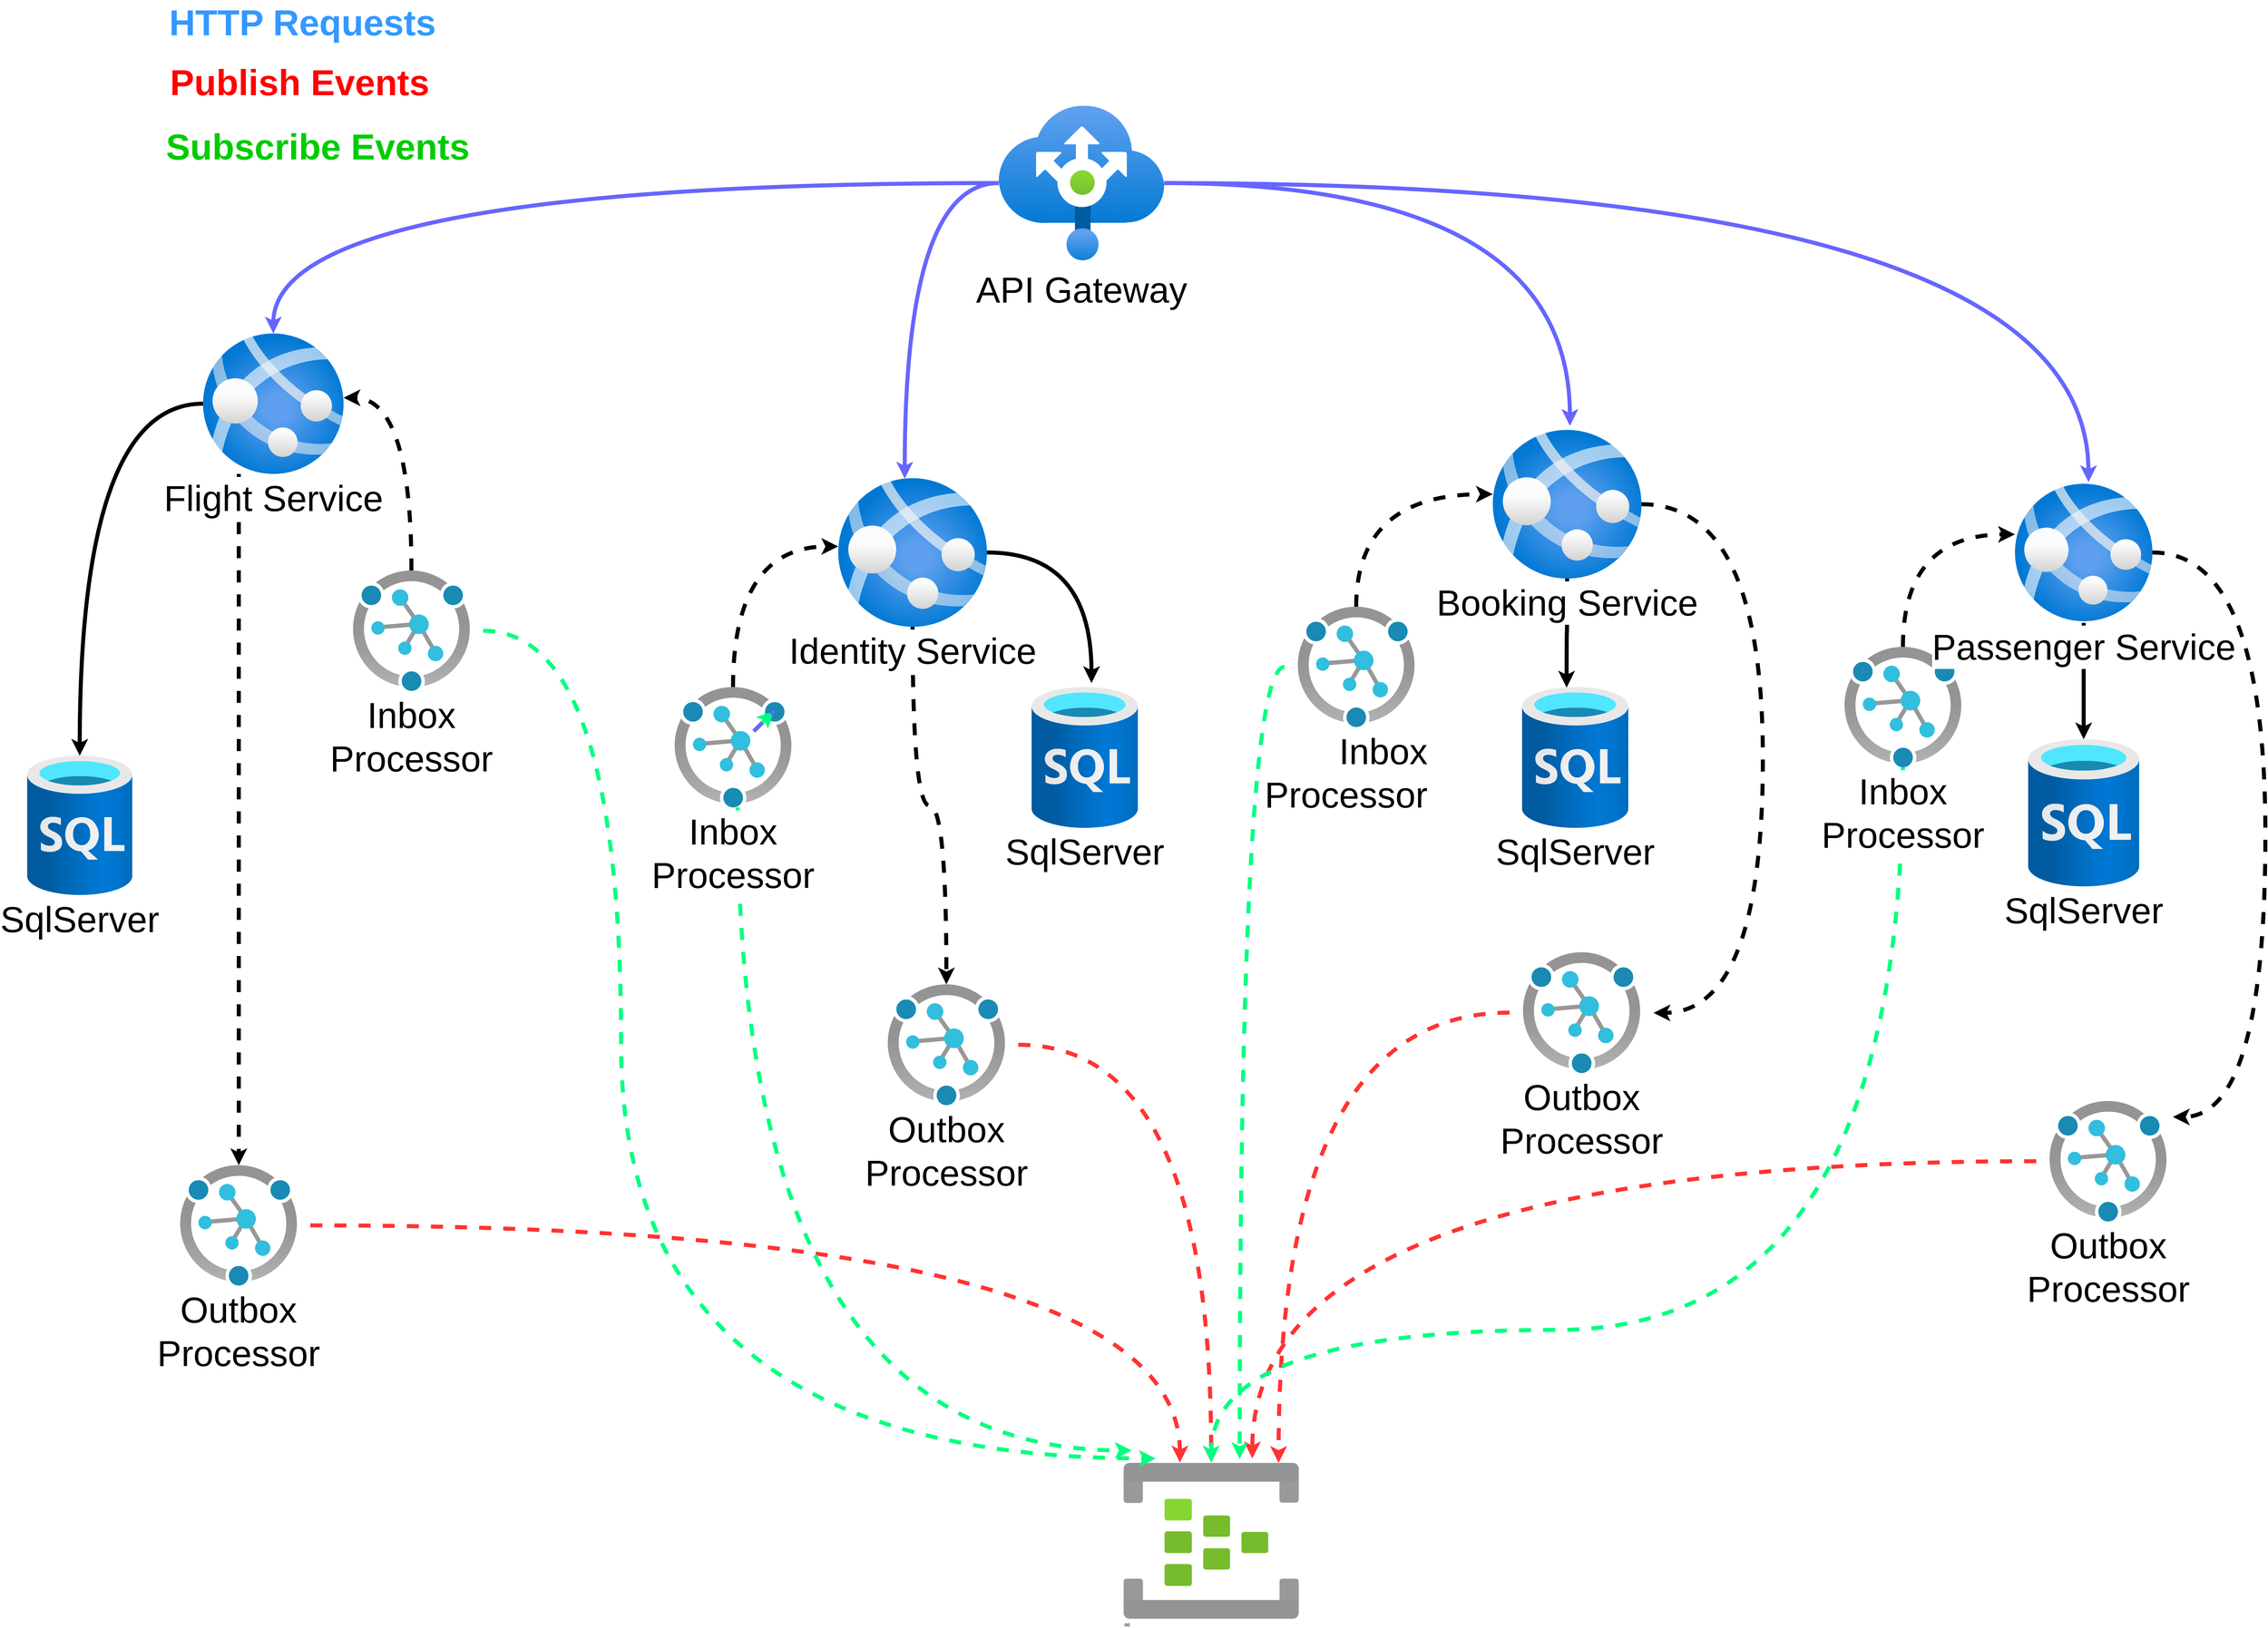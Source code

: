 <mxfile version="19.0.2" type="device"><diagram id="C5RBs43oDa-KdzZeNtuy" name="Page-1"><mxGraphModel dx="4409" dy="2026" grid="1" gridSize="10" guides="1" tooltips="1" connect="1" arrows="1" fold="1" page="1" pageScale="1" pageWidth="827" pageHeight="1169" math="0" shadow="0"><root><mxCell id="WIyWlLk6GJQsqaUBKTNV-0"/><mxCell id="WIyWlLk6GJQsqaUBKTNV-1" parent="WIyWlLk6GJQsqaUBKTNV-0"/><mxCell id="TQmHXad1sTQnpWY7I8XB-16" style="edgeStyle=orthogonalEdgeStyle;curved=1;rounded=0;sketch=0;orthogonalLoop=1;jettySize=auto;html=1;shadow=0;fontColor=#FF3333;endSize=10;strokeColor=#6666FF;strokeWidth=10;elbow=vertical;" parent="WIyWlLk6GJQsqaUBKTNV-1" source="xTOUjBybcAJwW80H2Uie-4" edge="1"><mxGeometry relative="1" as="geometry"><mxPoint x="1300" y="100" as="targetPoint"/></mxGeometry></mxCell><mxCell id="TQmHXad1sTQnpWY7I8XB-17" style="edgeStyle=orthogonalEdgeStyle;curved=1;rounded=0;sketch=0;orthogonalLoop=1;jettySize=auto;html=1;shadow=0;fontColor=#FF3333;endSize=10;strokeColor=#6666FF;strokeWidth=10;elbow=vertical;" parent="WIyWlLk6GJQsqaUBKTNV-1" source="xTOUjBybcAJwW80H2Uie-4" target="xTOUjBybcAJwW80H2Uie-69" edge="1"><mxGeometry relative="1" as="geometry"/></mxCell><mxCell id="TQmHXad1sTQnpWY7I8XB-18" style="edgeStyle=orthogonalEdgeStyle;curved=1;rounded=0;sketch=0;orthogonalLoop=1;jettySize=auto;html=1;entryX=0.447;entryY=0.003;entryDx=0;entryDy=0;entryPerimeter=0;shadow=0;fontColor=#FF3333;endSize=10;strokeColor=#6666FF;strokeWidth=10;elbow=vertical;" parent="WIyWlLk6GJQsqaUBKTNV-1" source="xTOUjBybcAJwW80H2Uie-4" target="xTOUjBybcAJwW80H2Uie-52" edge="1"><mxGeometry relative="1" as="geometry"/></mxCell><mxCell id="TQmHXad1sTQnpWY7I8XB-20" style="edgeStyle=orthogonalEdgeStyle;curved=1;rounded=0;sketch=0;orthogonalLoop=1;jettySize=auto;html=1;entryX=0.535;entryY=0;entryDx=0;entryDy=0;entryPerimeter=0;shadow=0;fontColor=#FF3333;endSize=10;strokeColor=#6666FF;strokeWidth=10;elbow=vertical;" parent="WIyWlLk6GJQsqaUBKTNV-1" source="xTOUjBybcAJwW80H2Uie-4" target="xTOUjBybcAJwW80H2Uie-15" edge="1"><mxGeometry relative="1" as="geometry"/></mxCell><mxCell id="xTOUjBybcAJwW80H2Uie-4" value="&lt;font style=&quot;font-size: 90px&quot;&gt;API Gateway&lt;/font&gt;" style="aspect=fixed;html=1;points=[];align=center;image;fontSize=25;image=img/lib/azure2/general/Biz_Talk.svg;fontFamily=Helvetica;fontColor=default;strokeColor=none;fillColor=#00BEF2;" parent="WIyWlLk6GJQsqaUBKTNV-1" vertex="1"><mxGeometry x="-120.65" y="-710" width="411.3" height="411.3" as="geometry"/></mxCell><mxCell id="xTOUjBybcAJwW80H2Uie-9" value="&lt;font style=&quot;font-size: 90px&quot;&gt;SqlServer&lt;/font&gt;" style="aspect=fixed;html=1;points=[];align=center;image;fontSize=50;image=img/lib/azure2/databases/SQL_Database.svg;fontFamily=Helvetica;fontColor=default;strokeColor=default;fillColor=default;" parent="WIyWlLk6GJQsqaUBKTNV-1" vertex="1"><mxGeometry x="2438.9" y="880.0" width="278.2" height="366.07" as="geometry"/></mxCell><mxCell id="xTOUjBybcAJwW80H2Uie-47" value="SqlServer" style="aspect=fixed;html=1;points=[];align=center;image;fontSize=90;image=img/lib/azure2/databases/SQL_Database.svg;fontFamily=Helvetica;fontColor=default;strokeColor=default;fillColor=default;" parent="WIyWlLk6GJQsqaUBKTNV-1" vertex="1"><mxGeometry x="-40" y="750" width="266.35" height="350.48" as="geometry"/></mxCell><mxCell id="xTOUjBybcAJwW80H2Uie-64" value="&lt;font style=&quot;font-size: 90px&quot;&gt;SqlServer&lt;/font&gt;" style="aspect=fixed;html=1;points=[];align=center;image;fontSize=18;image=img/lib/azure2/databases/SQL_Database.svg;fontFamily=Helvetica;fontColor=default;strokeColor=default;fillColor=default;fontStyle=0" parent="WIyWlLk6GJQsqaUBKTNV-1" vertex="1"><mxGeometry x="-2538.4" y="921.0" width="263.4" height="346.59" as="geometry"/></mxCell><mxCell id="TQmHXad1sTQnpWY7I8XB-6" style="edgeStyle=orthogonalEdgeStyle;curved=1;rounded=0;sketch=0;orthogonalLoop=1;jettySize=auto;html=1;shadow=0;fontColor=#FF3333;endSize=10;strokeColor=#FF3333;strokeWidth=10;elbow=vertical;dashed=1;" parent="WIyWlLk6GJQsqaUBKTNV-1" source="xTOUjBybcAJwW80H2Uie-72" target="TbKGnSeiGHl6b7y3ZnJX-20" edge="1"><mxGeometry relative="1" as="geometry"><Array as="points"><mxPoint x="330" y="2090"/></Array></mxGeometry></mxCell><mxCell id="xTOUjBybcAJwW80H2Uie-72" value="&lt;span style=&quot;font-size: 90px&quot;&gt;&lt;font style=&quot;font-size: 90px&quot;&gt;Outbox &lt;br&gt;Processor&lt;/font&gt;&lt;/span&gt;" style="aspect=fixed;html=1;points=[];align=center;image;fontSize=18;image=img/lib/azure2/iot/Device_Provisioning_Services.svg;fontFamily=Helvetica;fontColor=default;strokeColor=default;fillColor=default;fontStyle=0" parent="WIyWlLk6GJQsqaUBKTNV-1" vertex="1"><mxGeometry x="-2190" y="1940" width="356.75" height="299.65" as="geometry"/></mxCell><mxCell id="xTOUjBybcAJwW80H2Uie-113" value="&lt;font style=&quot;font-size: 90px;&quot; color=&quot;#ff0000&quot;&gt;Publish Events&lt;br style=&quot;font-size: 90px;&quot;&gt;&lt;/font&gt;" style="text;html=1;align=center;verticalAlign=middle;resizable=0;points=[];autosize=1;fontSize=90;fontStyle=1" parent="WIyWlLk6GJQsqaUBKTNV-1" vertex="1"><mxGeometry x="-2190" y="-810" width="660" height="110" as="geometry"/></mxCell><mxCell id="TQmHXad1sTQnpWY7I8XB-8" style="edgeStyle=orthogonalEdgeStyle;rounded=0;sketch=0;orthogonalLoop=1;jettySize=auto;html=1;shadow=0;fontColor=#FF3333;endSize=10;strokeColor=#FF3333;strokeWidth=10;curved=1;dashed=1;" parent="WIyWlLk6GJQsqaUBKTNV-1" source="xTOUjBybcAJwW80H2Uie-55" target="TbKGnSeiGHl6b7y3ZnJX-20" edge="1"><mxGeometry relative="1" as="geometry"/></mxCell><mxCell id="xTOUjBybcAJwW80H2Uie-55" value="&lt;span style=&quot;font-size: 90px&quot;&gt;&lt;font style=&quot;font-size: 90px&quot;&gt;Outbox &lt;br&gt;Processor&lt;/font&gt;&lt;/span&gt;" style="aspect=fixed;html=1;points=[];align=center;image;fontSize=50;image=img/lib/azure2/iot/Device_Provisioning_Services.svg;fontFamily=Helvetica;fontColor=default;strokeColor=default;fillColor=default;fontStyle=0" parent="WIyWlLk6GJQsqaUBKTNV-1" vertex="1"><mxGeometry x="-430" y="1490" width="358.1" height="300.79" as="geometry"/></mxCell><mxCell id="TQmHXad1sTQnpWY7I8XB-7" style="edgeStyle=orthogonalEdgeStyle;curved=1;rounded=0;sketch=0;orthogonalLoop=1;jettySize=auto;html=1;shadow=0;fontColor=#FF3333;endSize=10;strokeColor=#FF3333;strokeWidth=10;elbow=vertical;dashed=1;" parent="WIyWlLk6GJQsqaUBKTNV-1" source="xTOUjBybcAJwW80H2Uie-18" edge="1"><mxGeometry relative="1" as="geometry"><mxPoint x="510" y="2670" as="targetPoint"/></mxGeometry></mxCell><mxCell id="xTOUjBybcAJwW80H2Uie-18" value="&lt;span style=&quot;font-size: 90px&quot;&gt;&lt;font style=&quot;font-size: 90px&quot;&gt;Outbox &lt;br&gt;Processor&lt;/font&gt;&lt;/span&gt;" style="aspect=fixed;html=1;points=[];align=center;image;fontSize=50;image=img/lib/azure2/iot/Device_Provisioning_Services.svg;fontFamily=Helvetica;fontColor=default;strokeColor=default;fillColor=default;fontStyle=0" parent="WIyWlLk6GJQsqaUBKTNV-1" vertex="1"><mxGeometry x="2460" y="1780.2" width="357.16" height="300" as="geometry"/></mxCell><mxCell id="TbKGnSeiGHl6b7y3ZnJX-5" value="&lt;font style=&quot;font-size: 90px&quot;&gt;SqlServer&lt;/font&gt;" style="aspect=fixed;html=1;points=[];align=center;image;fontSize=50;image=img/lib/azure2/databases/SQL_Database.svg;fontFamily=Helvetica;fontColor=default;strokeColor=default;fillColor=default;" parent="WIyWlLk6GJQsqaUBKTNV-1" vertex="1"><mxGeometry x="1180" y="750" width="266.35" height="350.48" as="geometry"/></mxCell><mxCell id="TQmHXad1sTQnpWY7I8XB-5" style="rounded=0;orthogonalLoop=1;jettySize=auto;html=1;entryX=0.885;entryY=0.003;entryDx=0;entryDy=0;entryPerimeter=0;fontColor=#FF3333;elbow=vertical;shadow=0;sketch=0;strokeWidth=10;strokeColor=#FF3333;edgeStyle=orthogonalEdgeStyle;endSize=10;curved=1;dashed=1;" parent="WIyWlLk6GJQsqaUBKTNV-1" source="TbKGnSeiGHl6b7y3ZnJX-6" target="TbKGnSeiGHl6b7y3ZnJX-20" edge="1"><mxGeometry relative="1" as="geometry"/></mxCell><mxCell id="TbKGnSeiGHl6b7y3ZnJX-6" value="&lt;span style=&quot;font-size: 90px&quot;&gt;&lt;font style=&quot;font-size: 90px&quot;&gt;Outbox &lt;br&gt;Processor&lt;/font&gt;&lt;/span&gt;" style="aspect=fixed;html=1;points=[];align=center;image;fontSize=50;image=img/lib/azure2/iot/Device_Provisioning_Services.svg;fontFamily=Helvetica;fontColor=default;strokeColor=default;fillColor=default;fontStyle=0" parent="WIyWlLk6GJQsqaUBKTNV-1" vertex="1"><mxGeometry x="1150" y="1410" width="358.1" height="300.79" as="geometry"/></mxCell><mxCell id="TbKGnSeiGHl6b7y3ZnJX-20" value="dd" style="aspect=fixed;html=1;points=[];align=left;image;fontSize=12;image=img/lib/azure2/iot/Event_Hubs.svg;fontFamily=Helvetica;fontColor=default;strokeColor=default;fillColor=default;" parent="WIyWlLk6GJQsqaUBKTNV-1" vertex="1"><mxGeometry x="190" y="2680" width="435.5" height="390" as="geometry"/></mxCell><mxCell id="TbKGnSeiGHl6b7y3ZnJX-31" value="&lt;font style=&quot;font-size: 90px;&quot; color=&quot;#3399ff&quot;&gt;HTTP Requests&lt;br style=&quot;font-size: 90px;&quot;&gt;&lt;br style=&quot;font-size: 90px;&quot;&gt;&lt;/font&gt;" style="text;html=1;align=center;verticalAlign=middle;resizable=0;points=[];autosize=1;fontSize=90;fontColor=#00CC00;fontStyle=1" parent="WIyWlLk6GJQsqaUBKTNV-1" vertex="1"><mxGeometry x="-2193" y="-960" width="680" height="220" as="geometry"/></mxCell><mxCell id="TQmHXad1sTQnpWY7I8XB-11" style="edgeStyle=orthogonalEdgeStyle;curved=1;rounded=0;sketch=0;orthogonalLoop=1;jettySize=auto;html=1;shadow=0;fontColor=#FF3333;endSize=10;strokeColor=#00FF80;strokeWidth=10;elbow=vertical;dashed=1;" parent="WIyWlLk6GJQsqaUBKTNV-1" source="XuDySXs3yFqNSm0cURJB-0" edge="1"><mxGeometry relative="1" as="geometry"><mxPoint x="270" y="2670" as="targetPoint"/><Array as="points"><mxPoint x="-1060" y="610"/><mxPoint x="-1060" y="2670"/></Array></mxGeometry></mxCell><mxCell id="TQmHXad1sTQnpWY7I8XB-36" style="edgeStyle=orthogonalEdgeStyle;curved=1;rounded=0;sketch=0;orthogonalLoop=1;jettySize=auto;html=1;shadow=0;dashed=1;fontColor=#FF3333;endSize=10;strokeColor=#000000;strokeWidth=10;elbow=vertical;" parent="WIyWlLk6GJQsqaUBKTNV-1" source="XuDySXs3yFqNSm0cURJB-0" target="xTOUjBybcAJwW80H2Uie-69" edge="1"><mxGeometry relative="1" as="geometry"><Array as="points"><mxPoint x="-1581" y="30"/></Array></mxGeometry></mxCell><mxCell id="XuDySXs3yFqNSm0cURJB-0" value="&lt;span style=&quot;font-size: 90px;&quot;&gt;&lt;font style=&quot;font-size: 90px;&quot;&gt;Inbox &lt;br style=&quot;font-size: 90px;&quot;&gt;Processor&lt;/font&gt;&lt;/span&gt;" style="aspect=fixed;html=1;points=[];align=center;image;fontSize=90;image=img/lib/azure2/iot/Device_Provisioning_Services.svg;fontFamily=Helvetica;fontColor=default;strokeColor=default;fillColor=default;fontStyle=0" parent="WIyWlLk6GJQsqaUBKTNV-1" vertex="1"><mxGeometry x="-1760" y="460" width="356.75" height="299.65" as="geometry"/></mxCell><mxCell id="TQmHXad1sTQnpWY7I8XB-13" style="edgeStyle=orthogonalEdgeStyle;curved=1;rounded=0;sketch=0;orthogonalLoop=1;jettySize=auto;html=1;entryX=0.663;entryY=-0.022;entryDx=0;entryDy=0;entryPerimeter=0;shadow=0;fontColor=#FF3333;endSize=10;strokeColor=#00FF80;strokeWidth=10;elbow=vertical;dashed=1;" parent="WIyWlLk6GJQsqaUBKTNV-1" source="XuDySXs3yFqNSm0cURJB-1" target="TbKGnSeiGHl6b7y3ZnJX-20" edge="1"><mxGeometry relative="1" as="geometry"><mxPoint x="1030" y="880" as="sourcePoint"/><Array as="points"><mxPoint x="479" y="700"/></Array></mxGeometry></mxCell><mxCell id="TQmHXad1sTQnpWY7I8XB-34" style="edgeStyle=orthogonalEdgeStyle;curved=1;rounded=0;sketch=0;orthogonalLoop=1;jettySize=auto;html=1;shadow=0;fontColor=#FF3333;endSize=10;strokeColor=#000000;strokeWidth=10;elbow=vertical;dashed=1;" parent="WIyWlLk6GJQsqaUBKTNV-1" source="XuDySXs3yFqNSm0cURJB-1" target="TbKGnSeiGHl6b7y3ZnJX-4" edge="1"><mxGeometry relative="1" as="geometry"><Array as="points"><mxPoint x="769" y="270"/></Array></mxGeometry></mxCell><mxCell id="XuDySXs3yFqNSm0cURJB-1" value="&lt;span style=&quot;font-size: 90px;&quot;&gt;&lt;font style=&quot;font-size: 90px;&quot;&gt;Inbox &lt;br style=&quot;font-size: 90px;&quot;&gt;Processor&lt;/font&gt;&lt;/span&gt;" style="aspect=fixed;html=1;points=[];align=right;image;fontSize=90;image=img/lib/azure2/iot/Device_Provisioning_Services.svg;fontFamily=Helvetica;fontColor=default;strokeColor=default;fillColor=default;fontStyle=0" parent="WIyWlLk6GJQsqaUBKTNV-1" vertex="1"><mxGeometry x="590.0" y="550" width="356.75" height="299.65" as="geometry"/></mxCell><mxCell id="TQmHXad1sTQnpWY7I8XB-12" style="edgeStyle=orthogonalEdgeStyle;curved=1;rounded=0;sketch=0;orthogonalLoop=1;jettySize=auto;html=1;shadow=0;fontColor=#FF3333;endSize=10;strokeColor=#00FF80;strokeWidth=10;elbow=vertical;dashed=1;" parent="WIyWlLk6GJQsqaUBKTNV-1" source="XuDySXs3yFqNSm0cURJB-2" target="TbKGnSeiGHl6b7y3ZnJX-20" edge="1"><mxGeometry relative="1" as="geometry"><Array as="points"><mxPoint x="2129" y="2350"/><mxPoint x="408" y="2350"/></Array></mxGeometry></mxCell><mxCell id="TQmHXad1sTQnpWY7I8XB-37" style="edgeStyle=orthogonalEdgeStyle;curved=1;rounded=0;sketch=0;orthogonalLoop=1;jettySize=auto;html=1;shadow=0;dashed=1;fontColor=#FF3333;endSize=10;strokeColor=#000000;strokeWidth=10;elbow=vertical;" parent="WIyWlLk6GJQsqaUBKTNV-1" source="XuDySXs3yFqNSm0cURJB-2" target="xTOUjBybcAJwW80H2Uie-15" edge="1"><mxGeometry relative="1" as="geometry"><Array as="points"><mxPoint x="2129" y="370"/></Array></mxGeometry></mxCell><mxCell id="XuDySXs3yFqNSm0cURJB-2" value="&lt;span style=&quot;font-size: 90px;&quot;&gt;&lt;font style=&quot;font-size: 90px;&quot;&gt;Inbox &lt;br style=&quot;font-size: 90px;&quot;&gt;Processor&lt;/font&gt;&lt;/span&gt;" style="aspect=fixed;html=1;points=[];align=center;image;fontSize=90;image=img/lib/azure2/iot/Device_Provisioning_Services.svg;fontFamily=Helvetica;fontColor=default;strokeColor=default;fillColor=default;fontStyle=0" parent="WIyWlLk6GJQsqaUBKTNV-1" vertex="1"><mxGeometry x="1950" y="650" width="356.75" height="299.65" as="geometry"/></mxCell><mxCell id="TQmHXad1sTQnpWY7I8XB-14" style="edgeStyle=orthogonalEdgeStyle;curved=1;rounded=0;sketch=0;orthogonalLoop=1;jettySize=auto;html=1;shadow=0;fontColor=#FF3333;endSize=10;strokeColor=#00FF80;strokeWidth=10;elbow=vertical;dashed=1;" parent="WIyWlLk6GJQsqaUBKTNV-1" source="XuDySXs3yFqNSm0cURJB-3" edge="1"><mxGeometry relative="1" as="geometry"><mxPoint x="210" y="2650" as="targetPoint"/><Array as="points"><mxPoint x="-770" y="2650"/></Array></mxGeometry></mxCell><mxCell id="TQmHXad1sTQnpWY7I8XB-35" style="edgeStyle=orthogonalEdgeStyle;curved=1;rounded=0;sketch=0;orthogonalLoop=1;jettySize=auto;html=1;shadow=0;dashed=1;fontColor=#FF3333;endSize=10;strokeColor=#000000;strokeWidth=10;elbow=vertical;" parent="WIyWlLk6GJQsqaUBKTNV-1" source="XuDySXs3yFqNSm0cURJB-3" target="xTOUjBybcAJwW80H2Uie-52" edge="1"><mxGeometry relative="1" as="geometry"><Array as="points"><mxPoint x="-781" y="400"/></Array></mxGeometry></mxCell><mxCell id="XuDySXs3yFqNSm0cURJB-3" value="&lt;span style=&quot;font-size: 90px;&quot;&gt;&lt;font style=&quot;font-size: 90px;&quot;&gt;Inbox &lt;br style=&quot;font-size: 90px;&quot;&gt;Processor&lt;/font&gt;&lt;/span&gt;" style="aspect=fixed;html=1;points=[];align=center;image;fontSize=90;image=img/lib/azure2/iot/Device_Provisioning_Services.svg;fontFamily=Helvetica;fontColor=default;strokeColor=default;fillColor=default;fontStyle=0" parent="WIyWlLk6GJQsqaUBKTNV-1" vertex="1"><mxGeometry x="-960" y="750.0" width="356.75" height="299.65" as="geometry"/></mxCell><mxCell id="XuDySXs3yFqNSm0cURJB-15" value="&lt;font style=&quot;font-size: 90px;&quot;&gt;Subscribe Events&lt;/font&gt;" style="text;html=1;align=center;verticalAlign=middle;resizable=0;points=[];autosize=1;fontSize=90;fontColor=#00CC00;fontStyle=1" parent="WIyWlLk6GJQsqaUBKTNV-1" vertex="1"><mxGeometry x="-2200" y="-650" width="770" height="110" as="geometry"/></mxCell><mxCell id="TQmHXad1sTQnpWY7I8XB-25" style="edgeStyle=orthogonalEdgeStyle;curved=1;rounded=0;sketch=0;orthogonalLoop=1;jettySize=auto;html=1;shadow=0;dashed=1;fontColor=#FF3333;endSize=10;strokeColor=#000000;strokeWidth=10;elbow=vertical;" parent="WIyWlLk6GJQsqaUBKTNV-1" source="xTOUjBybcAJwW80H2Uie-52" target="xTOUjBybcAJwW80H2Uie-55" edge="1"><mxGeometry relative="1" as="geometry"/></mxCell><mxCell id="TQmHXad1sTQnpWY7I8XB-31" style="edgeStyle=orthogonalEdgeStyle;curved=1;rounded=0;sketch=0;orthogonalLoop=1;jettySize=auto;html=1;shadow=0;fontColor=#FF3333;endSize=10;strokeColor=#000000;strokeWidth=10;elbow=vertical;" parent="WIyWlLk6GJQsqaUBKTNV-1" source="xTOUjBybcAJwW80H2Uie-52" edge="1"><mxGeometry relative="1" as="geometry"><mxPoint x="110" y="740" as="targetPoint"/></mxGeometry></mxCell><mxCell id="xTOUjBybcAJwW80H2Uie-52" value="&lt;span&gt;&lt;font&gt;&lt;font style=&quot;font-size: 90px&quot;&gt;Identity Service&lt;/font&gt;&lt;br style=&quot;font-size: 60px&quot;&gt;&lt;/font&gt;&lt;/span&gt;" style="aspect=fixed;html=1;points=[];align=center;image;fontSize=60;image=img/lib/azure2/app_services/App_Services.svg;fontFamily=Helvetica;fontColor=default;strokeColor=none;fillColor=#00BEF2;fontStyle=0" parent="WIyWlLk6GJQsqaUBKTNV-1" vertex="1"><mxGeometry x="-520" y="230.1" width="370" height="370" as="geometry"/></mxCell><mxCell id="TQmHXad1sTQnpWY7I8XB-21" style="edgeStyle=orthogonalEdgeStyle;curved=1;rounded=0;sketch=0;orthogonalLoop=1;jettySize=auto;html=1;shadow=0;fontColor=#FF3333;endSize=10;strokeColor=#000000;strokeWidth=10;elbow=vertical;dashed=1;" parent="WIyWlLk6GJQsqaUBKTNV-1" source="xTOUjBybcAJwW80H2Uie-69" target="xTOUjBybcAJwW80H2Uie-72" edge="1"><mxGeometry relative="1" as="geometry"><Array as="points"><mxPoint x="-2011" y="660"/><mxPoint x="-2011" y="660"/></Array></mxGeometry></mxCell><mxCell id="TQmHXad1sTQnpWY7I8XB-32" style="edgeStyle=orthogonalEdgeStyle;curved=1;rounded=0;sketch=0;orthogonalLoop=1;jettySize=auto;html=1;shadow=0;fontColor=#FF3333;endSize=10;strokeColor=#000000;strokeWidth=10;elbow=vertical;" parent="WIyWlLk6GJQsqaUBKTNV-1" source="xTOUjBybcAJwW80H2Uie-69" target="xTOUjBybcAJwW80H2Uie-64" edge="1"><mxGeometry relative="1" as="geometry"/></mxCell><mxCell id="xTOUjBybcAJwW80H2Uie-69" value="&lt;font&gt;&lt;font style=&quot;font-size: 90px&quot;&gt;Flight Service&lt;/font&gt;&lt;br&gt;&lt;/font&gt;" style="aspect=fixed;html=1;points=[];align=center;image;fontSize=50;image=img/lib/azure2/app_services/App_Services.svg;fontFamily=Helvetica;fontColor=default;strokeColor=none;fillColor=#00BEF2;" parent="WIyWlLk6GJQsqaUBKTNV-1" vertex="1"><mxGeometry x="-2100" y="-130" width="349.6" height="349.6" as="geometry"/></mxCell><mxCell id="TQmHXad1sTQnpWY7I8XB-29" style="edgeStyle=orthogonalEdgeStyle;curved=1;rounded=0;sketch=0;orthogonalLoop=1;jettySize=auto;html=1;shadow=0;dashed=1;fontColor=#FF3333;endSize=10;strokeColor=#000000;strokeWidth=10;elbow=vertical;" parent="WIyWlLk6GJQsqaUBKTNV-1" source="xTOUjBybcAJwW80H2Uie-15" edge="1"><mxGeometry relative="1" as="geometry"><mxPoint x="2800" y="1820" as="targetPoint"/><Array as="points"><mxPoint x="3030" y="415"/><mxPoint x="3030" y="1820"/></Array></mxGeometry></mxCell><mxCell id="TQmHXad1sTQnpWY7I8XB-30" style="edgeStyle=orthogonalEdgeStyle;curved=1;rounded=0;sketch=0;orthogonalLoop=1;jettySize=auto;html=1;shadow=0;fontColor=#FF3333;endSize=10;strokeColor=#000000;strokeWidth=10;elbow=vertical;" parent="WIyWlLk6GJQsqaUBKTNV-1" source="xTOUjBybcAJwW80H2Uie-15" target="xTOUjBybcAJwW80H2Uie-9" edge="1"><mxGeometry relative="1" as="geometry"/></mxCell><mxCell id="xTOUjBybcAJwW80H2Uie-15" value="&lt;font&gt;&lt;font style=&quot;font-size: 90px&quot;&gt;Passenger Service&lt;/font&gt;&lt;br style=&quot;font-size: 60px&quot;&gt;&lt;/font&gt;" style="aspect=fixed;html=1;points=[];align=center;image;fontSize=60;image=img/lib/azure2/app_services/App_Services.svg;fontFamily=Helvetica;fontColor=default;strokeColor=none;fillColor=#00BEF2;" parent="WIyWlLk6GJQsqaUBKTNV-1" vertex="1"><mxGeometry x="2407" y="240" width="342" height="350.2" as="geometry"/></mxCell><mxCell id="TQmHXad1sTQnpWY7I8XB-28" style="edgeStyle=orthogonalEdgeStyle;curved=1;rounded=0;sketch=0;orthogonalLoop=1;jettySize=auto;html=1;shadow=0;dashed=1;fontColor=#FF3333;endSize=10;strokeColor=#000000;strokeWidth=10;elbow=vertical;" parent="WIyWlLk6GJQsqaUBKTNV-1" source="TbKGnSeiGHl6b7y3ZnJX-4" target="TbKGnSeiGHl6b7y3ZnJX-6" edge="1"><mxGeometry relative="1" as="geometry"><Array as="points"><mxPoint x="1780" y="295"/><mxPoint x="1780" y="1561"/></Array></mxGeometry></mxCell><mxCell id="TQmHXad1sTQnpWY7I8XB-33" style="edgeStyle=orthogonalEdgeStyle;curved=1;rounded=0;sketch=0;orthogonalLoop=1;jettySize=auto;html=1;entryX=0.42;entryY=0.004;entryDx=0;entryDy=0;entryPerimeter=0;shadow=0;fontColor=#FF3333;endSize=10;strokeColor=#000000;strokeWidth=10;elbow=vertical;" parent="WIyWlLk6GJQsqaUBKTNV-1" source="TbKGnSeiGHl6b7y3ZnJX-4" target="TbKGnSeiGHl6b7y3ZnJX-5" edge="1"><mxGeometry relative="1" as="geometry"/></mxCell><mxCell id="TbKGnSeiGHl6b7y3ZnJX-4" value="&lt;span&gt;&lt;font&gt;&lt;font style=&quot;font-size: 90px&quot;&gt;Booking Service&lt;/font&gt;&lt;br style=&quot;font-size: 60px&quot;&gt;&lt;/font&gt;&lt;/span&gt;" style="aspect=fixed;html=1;points=[];align=center;image;fontSize=60;image=img/lib/azure2/app_services/App_Services.svg;fontFamily=Helvetica;fontColor=default;strokeColor=none;fillColor=#00BEF2;fontStyle=0" parent="WIyWlLk6GJQsqaUBKTNV-1" vertex="1"><mxGeometry x="1108.1" y="110" width="370" height="370" as="geometry"/></mxCell><mxCell id="TQmHXad1sTQnpWY7I8XB-15" value="" style="endArrow=classic;html=1;rounded=0;shadow=0;sketch=0;fontColor=#FF3333;endSize=10;strokeColor=#00FF80;strokeWidth=10;curved=1;elbow=vertical;" parent="WIyWlLk6GJQsqaUBKTNV-1" edge="1"><mxGeometry width="50" height="50" relative="1" as="geometry"><mxPoint x="-730" y="860" as="sourcePoint"/><mxPoint x="-680" y="810" as="targetPoint"/></mxGeometry></mxCell><mxCell id="TQmHXad1sTQnpWY7I8XB-22" value="" style="endArrow=none;dashed=1;html=1;rounded=0;shadow=0;sketch=0;fontColor=#FF3333;endSize=10;strokeColor=#6666FF;strokeWidth=10;curved=1;elbow=vertical;" parent="WIyWlLk6GJQsqaUBKTNV-1" edge="1"><mxGeometry width="50" height="50" relative="1" as="geometry"><mxPoint x="-730" y="860" as="sourcePoint"/><mxPoint x="-680" y="810" as="targetPoint"/></mxGeometry></mxCell><mxCell id="TQmHXad1sTQnpWY7I8XB-23" value="" style="endArrow=none;dashed=1;html=1;rounded=0;shadow=0;sketch=0;fontColor=#FF3333;endSize=10;strokeColor=#6666FF;strokeWidth=10;curved=1;elbow=vertical;" parent="WIyWlLk6GJQsqaUBKTNV-1" edge="1"><mxGeometry width="50" height="50" relative="1" as="geometry"><mxPoint x="-730" y="860" as="sourcePoint"/><mxPoint x="-680" y="810" as="targetPoint"/></mxGeometry></mxCell></root></mxGraphModel></diagram></mxfile>